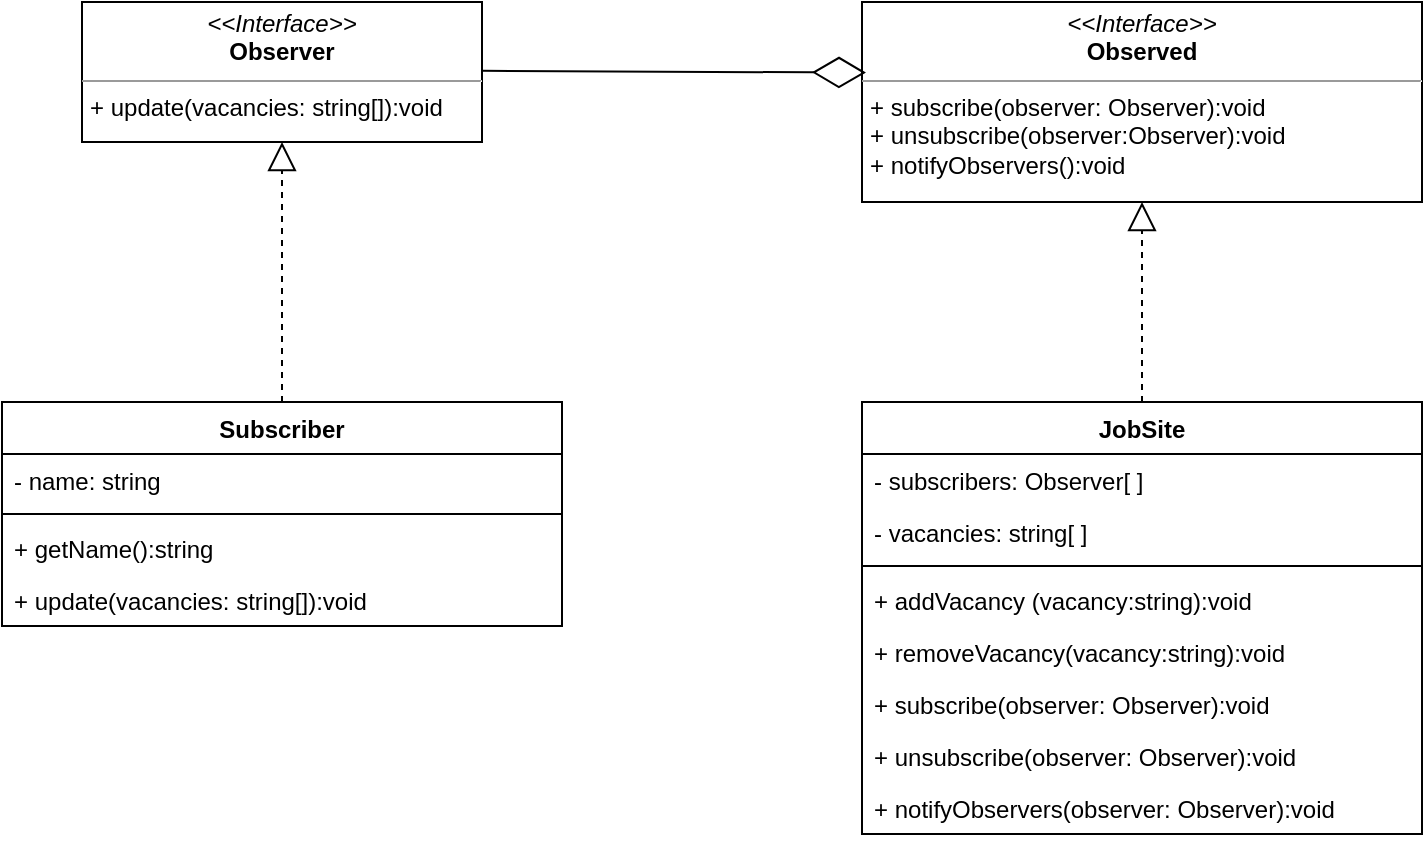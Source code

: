 <mxfile version="20.8.16" type="device"><diagram name="Page-1" id="Mc0gX32QP7m6tFfLGlkD"><mxGraphModel dx="921" dy="980" grid="1" gridSize="10" guides="1" tooltips="1" connect="1" arrows="1" fold="1" page="1" pageScale="1" pageWidth="700" pageHeight="1000" math="0" shadow="0"><root><mxCell id="0"/><mxCell id="1" parent="0"/><mxCell id="mNPizI3LDjFgCsKYm1jB-32" value="" style="endArrow=open;html=1;endSize=12;startArrow=diamondThin;startSize=14;startFill=0;edgeStyle=orthogonalEdgeStyle;align=left;verticalAlign=bottom;rounded=0;entryX=1;entryY=0.013;entryDx=0;entryDy=0;entryPerimeter=0;exitX=0;exitY=0.705;exitDx=0;exitDy=0;exitPerimeter=0;" parent="1" source="mNPizI3LDjFgCsKYm1jB-28" edge="1"><mxGeometry x="-1" y="3" relative="1" as="geometry"><mxPoint x="840" y="90" as="sourcePoint"/><mxPoint x="720" y="118.338" as="targetPoint"/><Array as="points"><mxPoint x="795" y="118"/><mxPoint x="720" y="118"/></Array><mxPoint as="offset"/></mxGeometry></mxCell><mxCell id="p_1ADULyysI6u6uLaLCB-2" value="&lt;p style=&quot;margin:0px;margin-top:4px;text-align:center;&quot;&gt;&lt;i&gt;&amp;lt;&amp;lt;Interface&amp;gt;&amp;gt;&lt;/i&gt;&lt;br&gt;&lt;b&gt;Observer&lt;/b&gt;&lt;/p&gt;&lt;hr size=&quot;1&quot;&gt;&lt;p style=&quot;margin:0px;margin-left:4px;&quot;&gt;+ update(vacancies: string[]):void&lt;/p&gt;" style="verticalAlign=top;align=left;overflow=fill;fontSize=12;fontFamily=Helvetica;html=1;" vertex="1" parent="1"><mxGeometry x="200" y="40" width="200" height="70" as="geometry"/></mxCell><mxCell id="p_1ADULyysI6u6uLaLCB-3" value="&lt;p style=&quot;margin:0px;margin-top:4px;text-align:center;&quot;&gt;&lt;i&gt;&amp;lt;&amp;lt;Interface&amp;gt;&amp;gt;&lt;/i&gt;&lt;br&gt;&lt;b&gt;Observed&lt;/b&gt;&lt;/p&gt;&lt;hr size=&quot;1&quot;&gt;&lt;p style=&quot;margin:0px;margin-left:4px;&quot;&gt;+ subscribe(observer: Observer):void&lt;/p&gt;&lt;p style=&quot;margin:0px;margin-left:4px;&quot;&gt;+ unsubscribe(observer:Observer):void&lt;/p&gt;&lt;p style=&quot;margin:0px;margin-left:4px;&quot;&gt;+ notifyObservers():void&lt;/p&gt;" style="verticalAlign=top;align=left;overflow=fill;fontSize=12;fontFamily=Helvetica;html=1;" vertex="1" parent="1"><mxGeometry x="590" y="40" width="280" height="100" as="geometry"/></mxCell><mxCell id="p_1ADULyysI6u6uLaLCB-4" value="JobSite" style="swimlane;fontStyle=1;align=center;verticalAlign=top;childLayout=stackLayout;horizontal=1;startSize=26;horizontalStack=0;resizeParent=1;resizeParentMax=0;resizeLast=0;collapsible=1;marginBottom=0;" vertex="1" parent="1"><mxGeometry x="590" y="240" width="280" height="216" as="geometry"/></mxCell><mxCell id="p_1ADULyysI6u6uLaLCB-5" value="- subscribers: Observer[ ]" style="text;strokeColor=none;fillColor=none;align=left;verticalAlign=top;spacingLeft=4;spacingRight=4;overflow=hidden;rotatable=0;points=[[0,0.5],[1,0.5]];portConstraint=eastwest;" vertex="1" parent="p_1ADULyysI6u6uLaLCB-4"><mxGeometry y="26" width="280" height="26" as="geometry"/></mxCell><mxCell id="p_1ADULyysI6u6uLaLCB-22" value="- vacancies: string[ ]" style="text;strokeColor=none;fillColor=none;align=left;verticalAlign=top;spacingLeft=4;spacingRight=4;overflow=hidden;rotatable=0;points=[[0,0.5],[1,0.5]];portConstraint=eastwest;" vertex="1" parent="p_1ADULyysI6u6uLaLCB-4"><mxGeometry y="52" width="280" height="26" as="geometry"/></mxCell><mxCell id="p_1ADULyysI6u6uLaLCB-6" value="" style="line;strokeWidth=1;fillColor=none;align=left;verticalAlign=middle;spacingTop=-1;spacingLeft=3;spacingRight=3;rotatable=0;labelPosition=right;points=[];portConstraint=eastwest;strokeColor=inherit;" vertex="1" parent="p_1ADULyysI6u6uLaLCB-4"><mxGeometry y="78" width="280" height="8" as="geometry"/></mxCell><mxCell id="p_1ADULyysI6u6uLaLCB-7" value="+ addVacancy (vacancy:string):void" style="text;strokeColor=none;fillColor=none;align=left;verticalAlign=top;spacingLeft=4;spacingRight=4;overflow=hidden;rotatable=0;points=[[0,0.5],[1,0.5]];portConstraint=eastwest;" vertex="1" parent="p_1ADULyysI6u6uLaLCB-4"><mxGeometry y="86" width="280" height="26" as="geometry"/></mxCell><mxCell id="p_1ADULyysI6u6uLaLCB-11" value="+ removeVacancy(vacancy:string):void" style="text;strokeColor=none;fillColor=none;align=left;verticalAlign=top;spacingLeft=4;spacingRight=4;overflow=hidden;rotatable=0;points=[[0,0.5],[1,0.5]];portConstraint=eastwest;" vertex="1" parent="p_1ADULyysI6u6uLaLCB-4"><mxGeometry y="112" width="280" height="26" as="geometry"/></mxCell><mxCell id="p_1ADULyysI6u6uLaLCB-13" value="+ subscribe(observer: Observer):void" style="text;strokeColor=none;fillColor=none;align=left;verticalAlign=top;spacingLeft=4;spacingRight=4;overflow=hidden;rotatable=0;points=[[0,0.5],[1,0.5]];portConstraint=eastwest;" vertex="1" parent="p_1ADULyysI6u6uLaLCB-4"><mxGeometry y="138" width="280" height="26" as="geometry"/></mxCell><mxCell id="p_1ADULyysI6u6uLaLCB-12" value="+ unsubscribe(observer: Observer):void" style="text;strokeColor=none;fillColor=none;align=left;verticalAlign=top;spacingLeft=4;spacingRight=4;overflow=hidden;rotatable=0;points=[[0,0.5],[1,0.5]];portConstraint=eastwest;" vertex="1" parent="p_1ADULyysI6u6uLaLCB-4"><mxGeometry y="164" width="280" height="26" as="geometry"/></mxCell><mxCell id="p_1ADULyysI6u6uLaLCB-9" value="+ notifyObservers(observer: Observer):void" style="text;strokeColor=none;fillColor=none;align=left;verticalAlign=top;spacingLeft=4;spacingRight=4;overflow=hidden;rotatable=0;points=[[0,0.5],[1,0.5]];portConstraint=eastwest;" vertex="1" parent="p_1ADULyysI6u6uLaLCB-4"><mxGeometry y="190" width="280" height="26" as="geometry"/></mxCell><mxCell id="p_1ADULyysI6u6uLaLCB-14" value="Subscriber" style="swimlane;fontStyle=1;align=center;verticalAlign=top;childLayout=stackLayout;horizontal=1;startSize=26;horizontalStack=0;resizeParent=1;resizeParentMax=0;resizeLast=0;collapsible=1;marginBottom=0;" vertex="1" parent="1"><mxGeometry x="160" y="240" width="280" height="112" as="geometry"/></mxCell><mxCell id="p_1ADULyysI6u6uLaLCB-15" value="- name: string" style="text;strokeColor=none;fillColor=none;align=left;verticalAlign=top;spacingLeft=4;spacingRight=4;overflow=hidden;rotatable=0;points=[[0,0.5],[1,0.5]];portConstraint=eastwest;" vertex="1" parent="p_1ADULyysI6u6uLaLCB-14"><mxGeometry y="26" width="280" height="26" as="geometry"/></mxCell><mxCell id="p_1ADULyysI6u6uLaLCB-16" value="" style="line;strokeWidth=1;fillColor=none;align=left;verticalAlign=middle;spacingTop=-1;spacingLeft=3;spacingRight=3;rotatable=0;labelPosition=right;points=[];portConstraint=eastwest;strokeColor=inherit;" vertex="1" parent="p_1ADULyysI6u6uLaLCB-14"><mxGeometry y="52" width="280" height="8" as="geometry"/></mxCell><mxCell id="p_1ADULyysI6u6uLaLCB-23" value="+ getName():string" style="text;strokeColor=none;fillColor=none;align=left;verticalAlign=top;spacingLeft=4;spacingRight=4;overflow=hidden;rotatable=0;points=[[0,0.5],[1,0.5]];portConstraint=eastwest;" vertex="1" parent="p_1ADULyysI6u6uLaLCB-14"><mxGeometry y="60" width="280" height="26" as="geometry"/></mxCell><mxCell id="p_1ADULyysI6u6uLaLCB-17" value="+ update(vacancies: string[]):void" style="text;strokeColor=none;fillColor=none;align=left;verticalAlign=top;spacingLeft=4;spacingRight=4;overflow=hidden;rotatable=0;points=[[0,0.5],[1,0.5]];portConstraint=eastwest;" vertex="1" parent="p_1ADULyysI6u6uLaLCB-14"><mxGeometry y="86" width="280" height="26" as="geometry"/></mxCell><mxCell id="p_1ADULyysI6u6uLaLCB-24" value="" style="endArrow=diamondThin;endFill=0;endSize=24;html=1;rounded=0;entryX=0.007;entryY=0.353;entryDx=0;entryDy=0;entryPerimeter=0;" edge="1" parent="1" target="p_1ADULyysI6u6uLaLCB-3"><mxGeometry width="160" relative="1" as="geometry"><mxPoint x="400" y="74.41" as="sourcePoint"/><mxPoint x="560" y="74.41" as="targetPoint"/></mxGeometry></mxCell><mxCell id="p_1ADULyysI6u6uLaLCB-25" value="" style="endArrow=block;dashed=1;endFill=0;endSize=12;html=1;rounded=0;entryX=0.5;entryY=1;entryDx=0;entryDy=0;exitX=0.5;exitY=0;exitDx=0;exitDy=0;" edge="1" parent="1" source="p_1ADULyysI6u6uLaLCB-14" target="p_1ADULyysI6u6uLaLCB-2"><mxGeometry width="160" relative="1" as="geometry"><mxPoint x="450" y="150" as="sourcePoint"/><mxPoint x="610" y="150" as="targetPoint"/></mxGeometry></mxCell><mxCell id="p_1ADULyysI6u6uLaLCB-26" value="" style="endArrow=block;dashed=1;endFill=0;endSize=12;html=1;rounded=0;entryX=0.5;entryY=1;entryDx=0;entryDy=0;exitX=0.5;exitY=0;exitDx=0;exitDy=0;" edge="1" parent="1" source="p_1ADULyysI6u6uLaLCB-4" target="p_1ADULyysI6u6uLaLCB-3"><mxGeometry width="160" relative="1" as="geometry"><mxPoint x="450" y="150" as="sourcePoint"/><mxPoint x="610" y="150" as="targetPoint"/></mxGeometry></mxCell></root></mxGraphModel></diagram></mxfile>